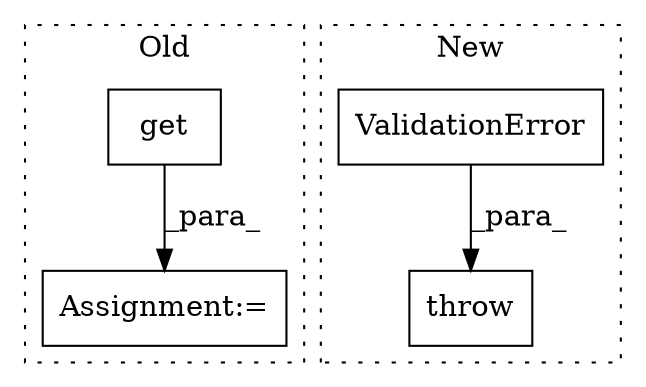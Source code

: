 digraph G {
subgraph cluster0 {
1 [label="get" a="32" s="2481,2488" l="4,1" shape="box"];
4 [label="Assignment:=" a="7" s="2655" l="1" shape="box"];
label = "Old";
style="dotted";
}
subgraph cluster1 {
2 [label="ValidationError" a="32" s="3316,3519" l="16,1" shape="box"];
3 [label="throw" a="53" s="3298" l="6" shape="box"];
label = "New";
style="dotted";
}
1 -> 4 [label="_para_"];
2 -> 3 [label="_para_"];
}